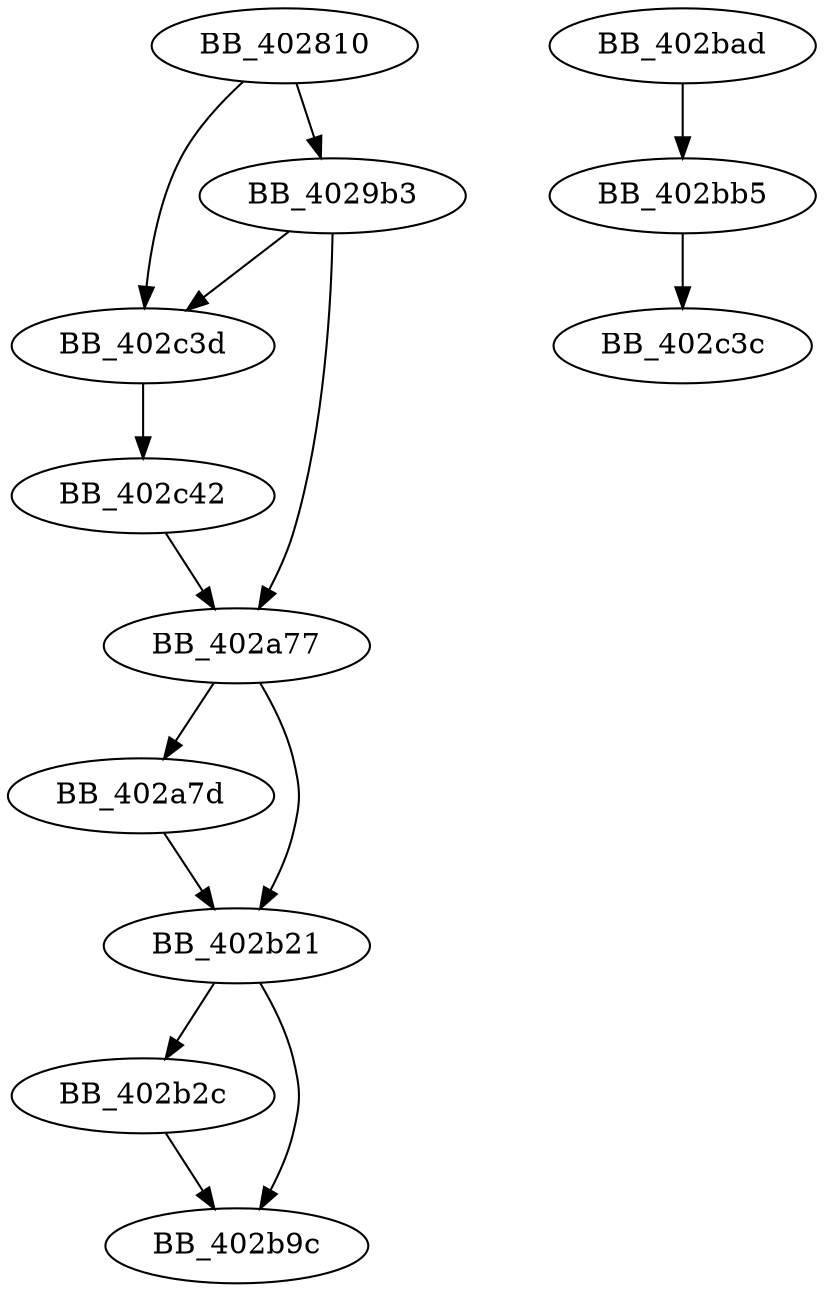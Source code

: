 DiGraph sub_402810{
BB_402810->BB_4029b3
BB_402810->BB_402c3d
BB_4029b3->BB_402a77
BB_4029b3->BB_402c3d
BB_402a77->BB_402a7d
BB_402a77->BB_402b21
BB_402a7d->BB_402b21
BB_402b21->BB_402b2c
BB_402b21->BB_402b9c
BB_402b2c->BB_402b9c
BB_402bad->BB_402bb5
BB_402bb5->BB_402c3c
BB_402c3d->BB_402c42
BB_402c42->BB_402a77
}
